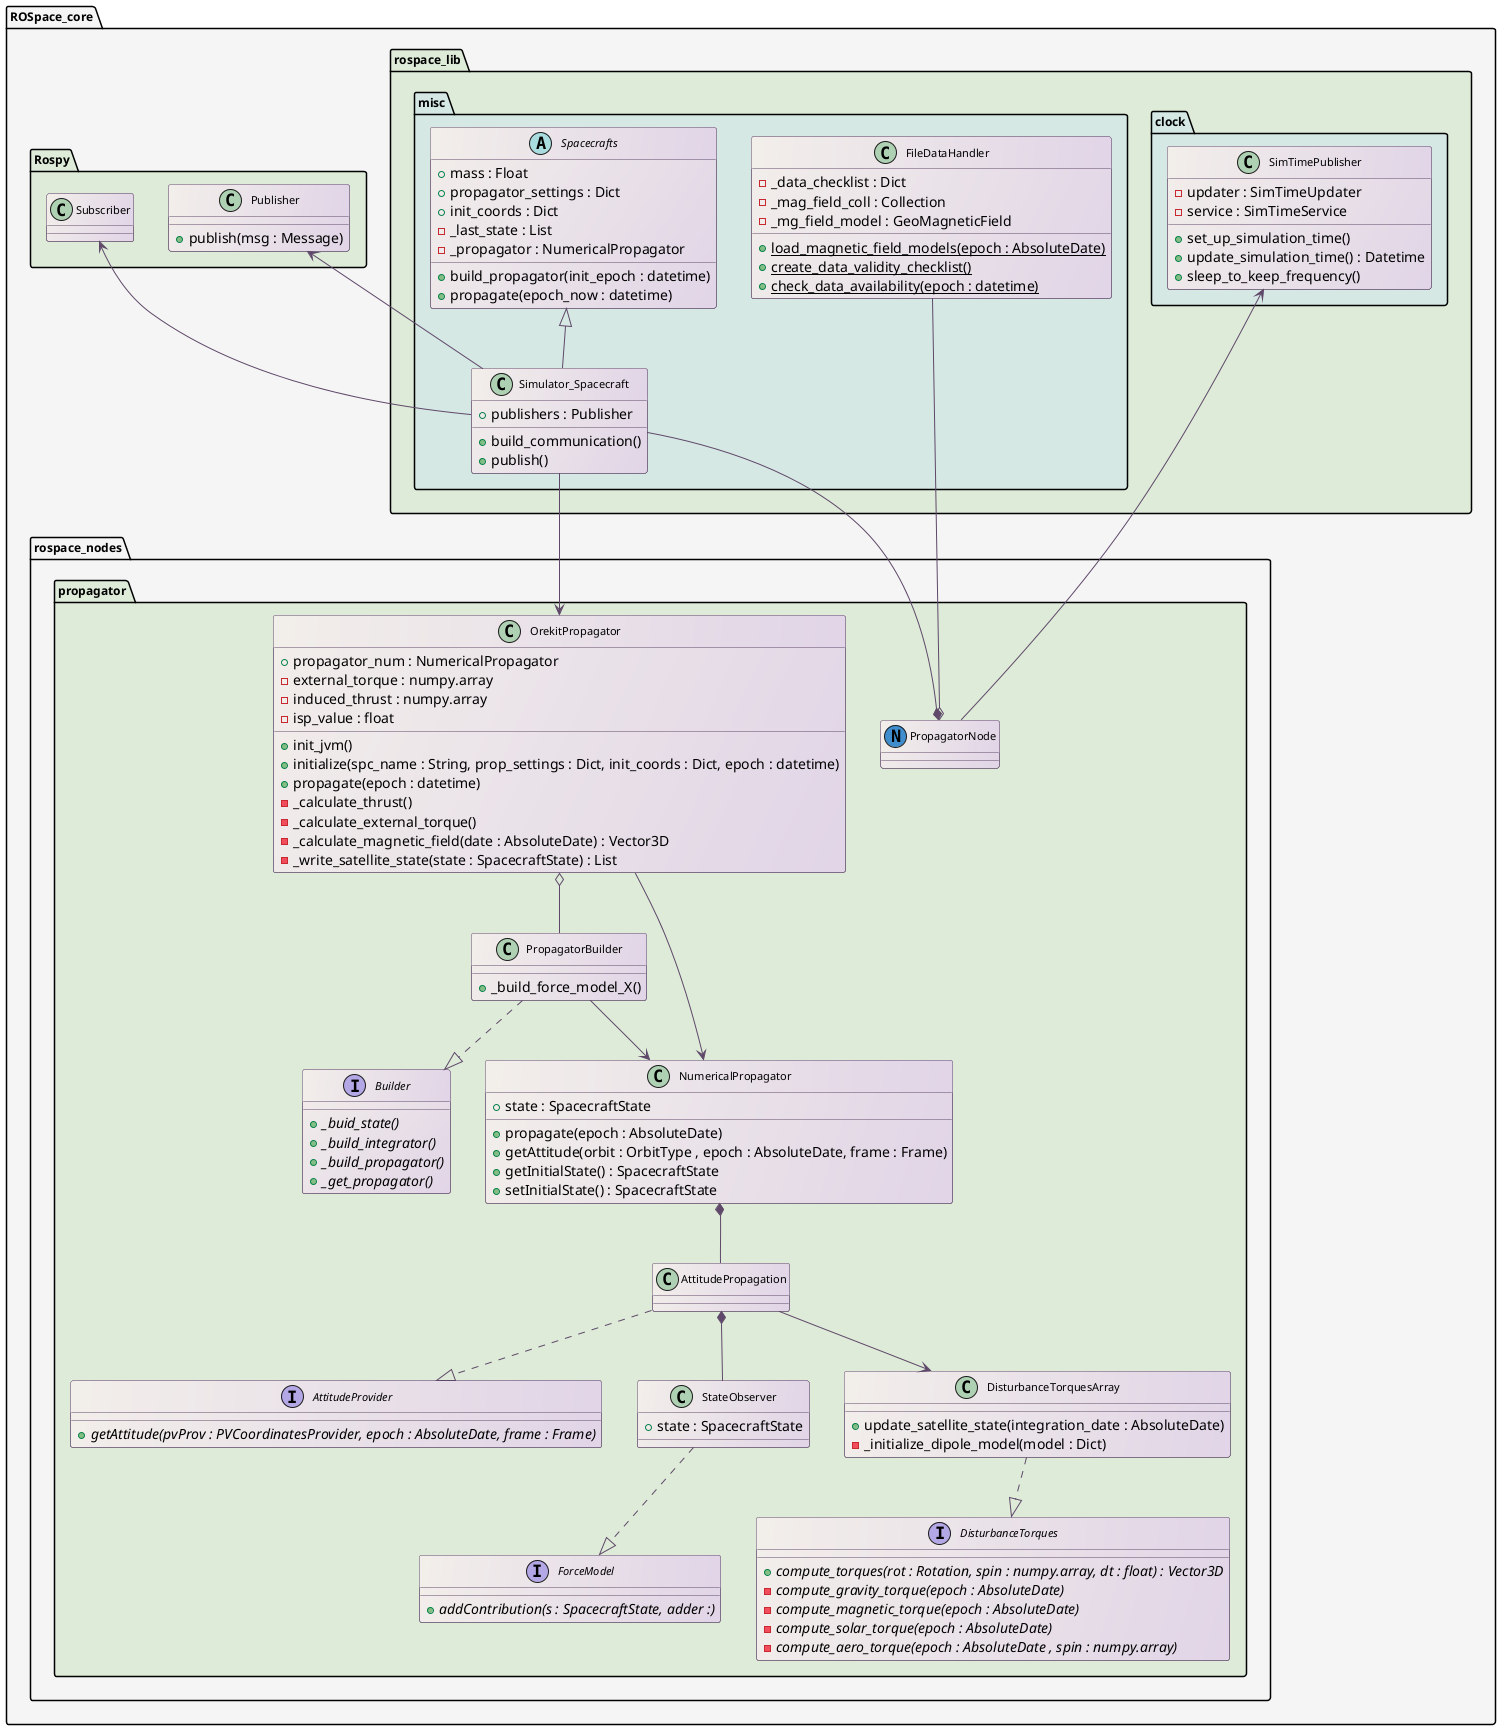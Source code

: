 @startuml
' @copyright Copyright (c) 2018, Christian Lanegger (lanegger.christian@epfl.ch)
'
' @license zlib license
'
' This file is licensed under the terms of the zlib license.
' See the LICENSE.md file in the root of this repository
' for complete details.

skinparam ClassBackgroundColor #F3EFEB/E1D5E7
skinparam ClassBorderColor     #5F4869
skinparam ClassArrowColor      #5F4869
skinparam NoteBackgroundColor  #F3EFEB
skinparam NoteBorderColor      #5F4869
skinparam NoteFontColor        #5F4869
skinparam PackageFontSize      12
skinparam ClassFontSize        11

package ROSpace_core #F5F5F5{

    package rospace_nodes.propagator #DDEBD8 {

        class PropagatorNode <<  (N,#3F8DCD) >>

        interface Builder {
            +{abstract} _buid_state()
            +{abstract} _build_integrator()
            +{abstract} _build_propagator()
            +{abstract} _get_propagator()
        }
        class PropagatorBuilder {
            + _build_force_model_X()
        }

        class OrekitPropagator {
            +propagator_num : NumericalPropagator
            -external_torque : numpy.array
            -induced_thrust : numpy.array
            -isp_value : float

            +init_jvm()
            +initialize(spc_name : String, prop_settings : Dict, init_coords : Dict, epoch : datetime)
            +propagate(epoch : datetime)
            -_calculate_thrust()
            -_calculate_external_torque()
            -_calculate_magnetic_field(date : AbsoluteDate) : Vector3D
            -_write_satellite_state(state : SpacecraftState) : List

        }
        class NumericalPropagator {
            +state : SpacecraftState
            +propagate(epoch : AbsoluteDate)
            +getAttitude(orbit : OrbitType , epoch : AbsoluteDate, frame : Frame)
            +getInitialState() : SpacecraftState
            +setInitialState() : SpacecraftState
        }


        interface AttitudeProvider {
            +{abstract}getAttitude(pvProv : PVCoordinatesProvider, epoch : AbsoluteDate, frame : Frame)
        }
        class AttitudePropagation {

        }

        class StateObserver {
            +state : SpacecraftState
        }
        interface ForceModel {
            +{abstract}addContribution(s : SpacecraftState, adder :)
        }

        interface DisturbanceTorques {
            +{abstract}compute_torques(rot : Rotation, spin : numpy.array, dt : float) : Vector3D
            -{abstract}compute_gravity_torque(epoch : AbsoluteDate)
            -{abstract}compute_magnetic_torque(epoch : AbsoluteDate)
            -{abstract}compute_solar_torque(epoch : AbsoluteDate)
            -{abstract}compute_aero_torque(epoch : AbsoluteDate , spin : numpy.array)

        }
        class DisturbanceTorquesArray {
            +update_satellite_state(integration_date : AbsoluteDate)
            -_initialize_dipole_model(model : Dict)
        }

    }

    package rospace_lib #DDEBD8 {

        package misc #D5E8E4 {
        class FileDataHandler {
            -_data_checklist : Dict
            -_mag_field_coll : Collection
            -_mg_field_model : GeoMagneticField
            +{static}load_magnetic_field_models(epoch : AbsoluteDate)
            +{static}create_data_validity_checklist()
            +{static}check_data_availability(epoch : datetime)

        }

            abstract Spacecrafts {
                +mass : Float
                +propagator_settings : Dict
                +init_coords : Dict
                -_last_state : List
                -_propagator : NumericalPropagator
                +build_propagator(init_epoch : datetime)
                +propagate(epoch_now : datetime)
            }
            class Simulator_Spacecraft {
                +publishers : Publisher
                +build_communication()
                +publish()
            }

        }
        package clock #D5E8E4 {

            class SimTimePublisher {
                -updater : SimTimeUpdater
                -service : SimTimeService
                +set_up_simulation_time()
                +update_simulation_time() : Datetime
                +sleep_to_keep_frequency()
            }

        }


    }

    package Rospy #DDEBD8 {

        class Publisher {
            +publish(msg : Message)
        }
        class Subscriber
    }

Spacecrafts <|-- Simulator_Spacecraft
Simulator_Spacecraft --> OrekitPropagator
Publisher <-- Simulator_Spacecraft
Subscriber <-- Simulator_Spacecraft
' Simulator_Spacecraft --> Publisher
' Simulator_Spacecraft --> Subscriber

Simulator_Spacecraft --* PropagatorNode
SimTimePublisher <-- PropagatorNode
PropagatorNode o-- FileDataHandler

OrekitPropagator --> NumericalPropagator
OrekitPropagator o-- PropagatorBuilder

PropagatorBuilder ..|> Builder
PropagatorBuilder --> NumericalPropagator

NumericalPropagator *-- AttitudePropagation
AttitudePropagation ..|> AttitudeProvider
AttitudePropagation --> DisturbanceTorquesArray
AttitudePropagation *-- StateObserver

DisturbanceTorquesArray ..|> DisturbanceTorques

StateObserver ..|> ForceModel

' OrekitPropagator .[hidden]up. PropagatorNode


@enduml
